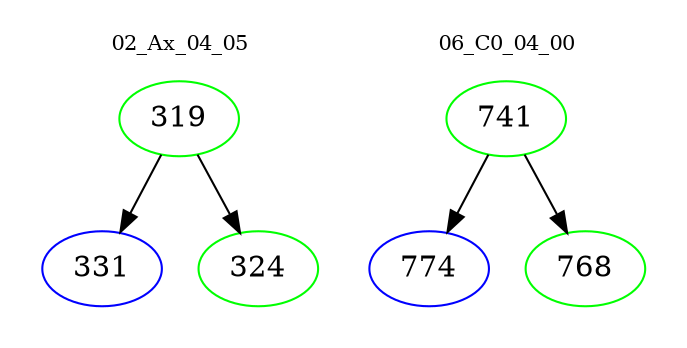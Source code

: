 digraph{
subgraph cluster_0 {
color = white
label = "02_Ax_04_05";
fontsize=10;
T0_319 [label="319", color="green"]
T0_319 -> T0_331 [color="black"]
T0_331 [label="331", color="blue"]
T0_319 -> T0_324 [color="black"]
T0_324 [label="324", color="green"]
}
subgraph cluster_1 {
color = white
label = "06_C0_04_00";
fontsize=10;
T1_741 [label="741", color="green"]
T1_741 -> T1_774 [color="black"]
T1_774 [label="774", color="blue"]
T1_741 -> T1_768 [color="black"]
T1_768 [label="768", color="green"]
}
}
